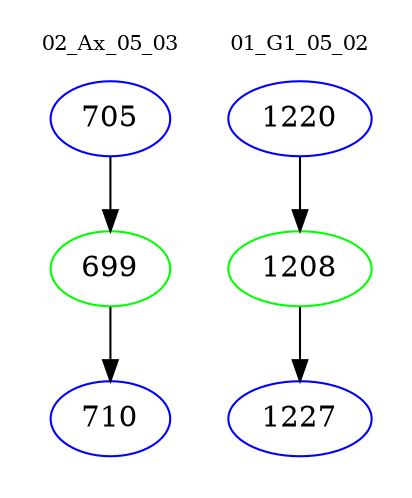 digraph{
subgraph cluster_0 {
color = white
label = "02_Ax_05_03";
fontsize=10;
T0_705 [label="705", color="blue"]
T0_705 -> T0_699 [color="black"]
T0_699 [label="699", color="green"]
T0_699 -> T0_710 [color="black"]
T0_710 [label="710", color="blue"]
}
subgraph cluster_1 {
color = white
label = "01_G1_05_02";
fontsize=10;
T1_1220 [label="1220", color="blue"]
T1_1220 -> T1_1208 [color="black"]
T1_1208 [label="1208", color="green"]
T1_1208 -> T1_1227 [color="black"]
T1_1227 [label="1227", color="blue"]
}
}

